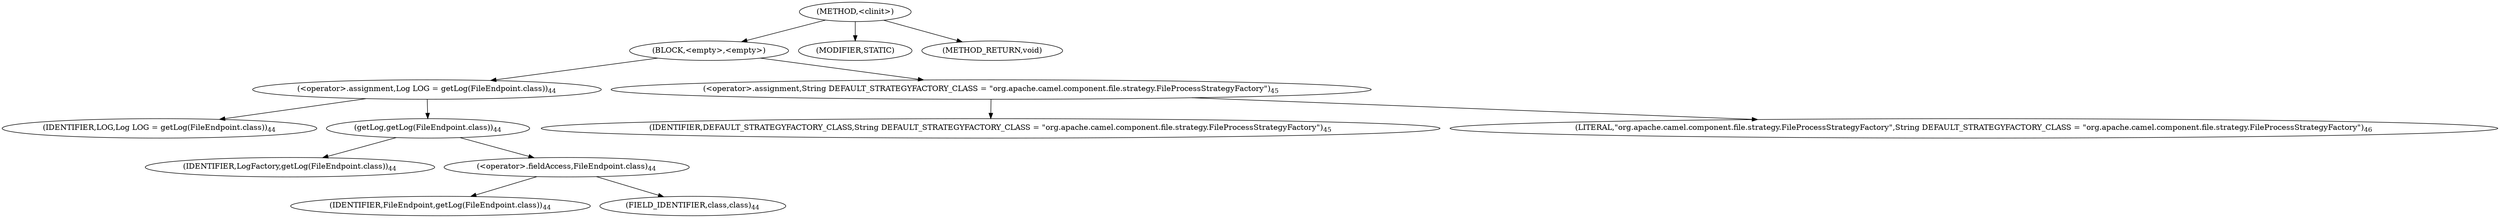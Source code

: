 digraph "&lt;clinit&gt;" {  
"958" [label = <(METHOD,&lt;clinit&gt;)> ]
"959" [label = <(BLOCK,&lt;empty&gt;,&lt;empty&gt;)> ]
"960" [label = <(&lt;operator&gt;.assignment,Log LOG = getLog(FileEndpoint.class))<SUB>44</SUB>> ]
"961" [label = <(IDENTIFIER,LOG,Log LOG = getLog(FileEndpoint.class))<SUB>44</SUB>> ]
"962" [label = <(getLog,getLog(FileEndpoint.class))<SUB>44</SUB>> ]
"963" [label = <(IDENTIFIER,LogFactory,getLog(FileEndpoint.class))<SUB>44</SUB>> ]
"964" [label = <(&lt;operator&gt;.fieldAccess,FileEndpoint.class)<SUB>44</SUB>> ]
"965" [label = <(IDENTIFIER,FileEndpoint,getLog(FileEndpoint.class))<SUB>44</SUB>> ]
"966" [label = <(FIELD_IDENTIFIER,class,class)<SUB>44</SUB>> ]
"967" [label = <(&lt;operator&gt;.assignment,String DEFAULT_STRATEGYFACTORY_CLASS = &quot;org.apache.camel.component.file.strategy.FileProcessStrategyFactory&quot;)<SUB>45</SUB>> ]
"968" [label = <(IDENTIFIER,DEFAULT_STRATEGYFACTORY_CLASS,String DEFAULT_STRATEGYFACTORY_CLASS = &quot;org.apache.camel.component.file.strategy.FileProcessStrategyFactory&quot;)<SUB>45</SUB>> ]
"969" [label = <(LITERAL,&quot;org.apache.camel.component.file.strategy.FileProcessStrategyFactory&quot;,String DEFAULT_STRATEGYFACTORY_CLASS = &quot;org.apache.camel.component.file.strategy.FileProcessStrategyFactory&quot;)<SUB>46</SUB>> ]
"970" [label = <(MODIFIER,STATIC)> ]
"971" [label = <(METHOD_RETURN,void)> ]
  "958" -> "959" 
  "958" -> "970" 
  "958" -> "971" 
  "959" -> "960" 
  "959" -> "967" 
  "960" -> "961" 
  "960" -> "962" 
  "962" -> "963" 
  "962" -> "964" 
  "964" -> "965" 
  "964" -> "966" 
  "967" -> "968" 
  "967" -> "969" 
}
